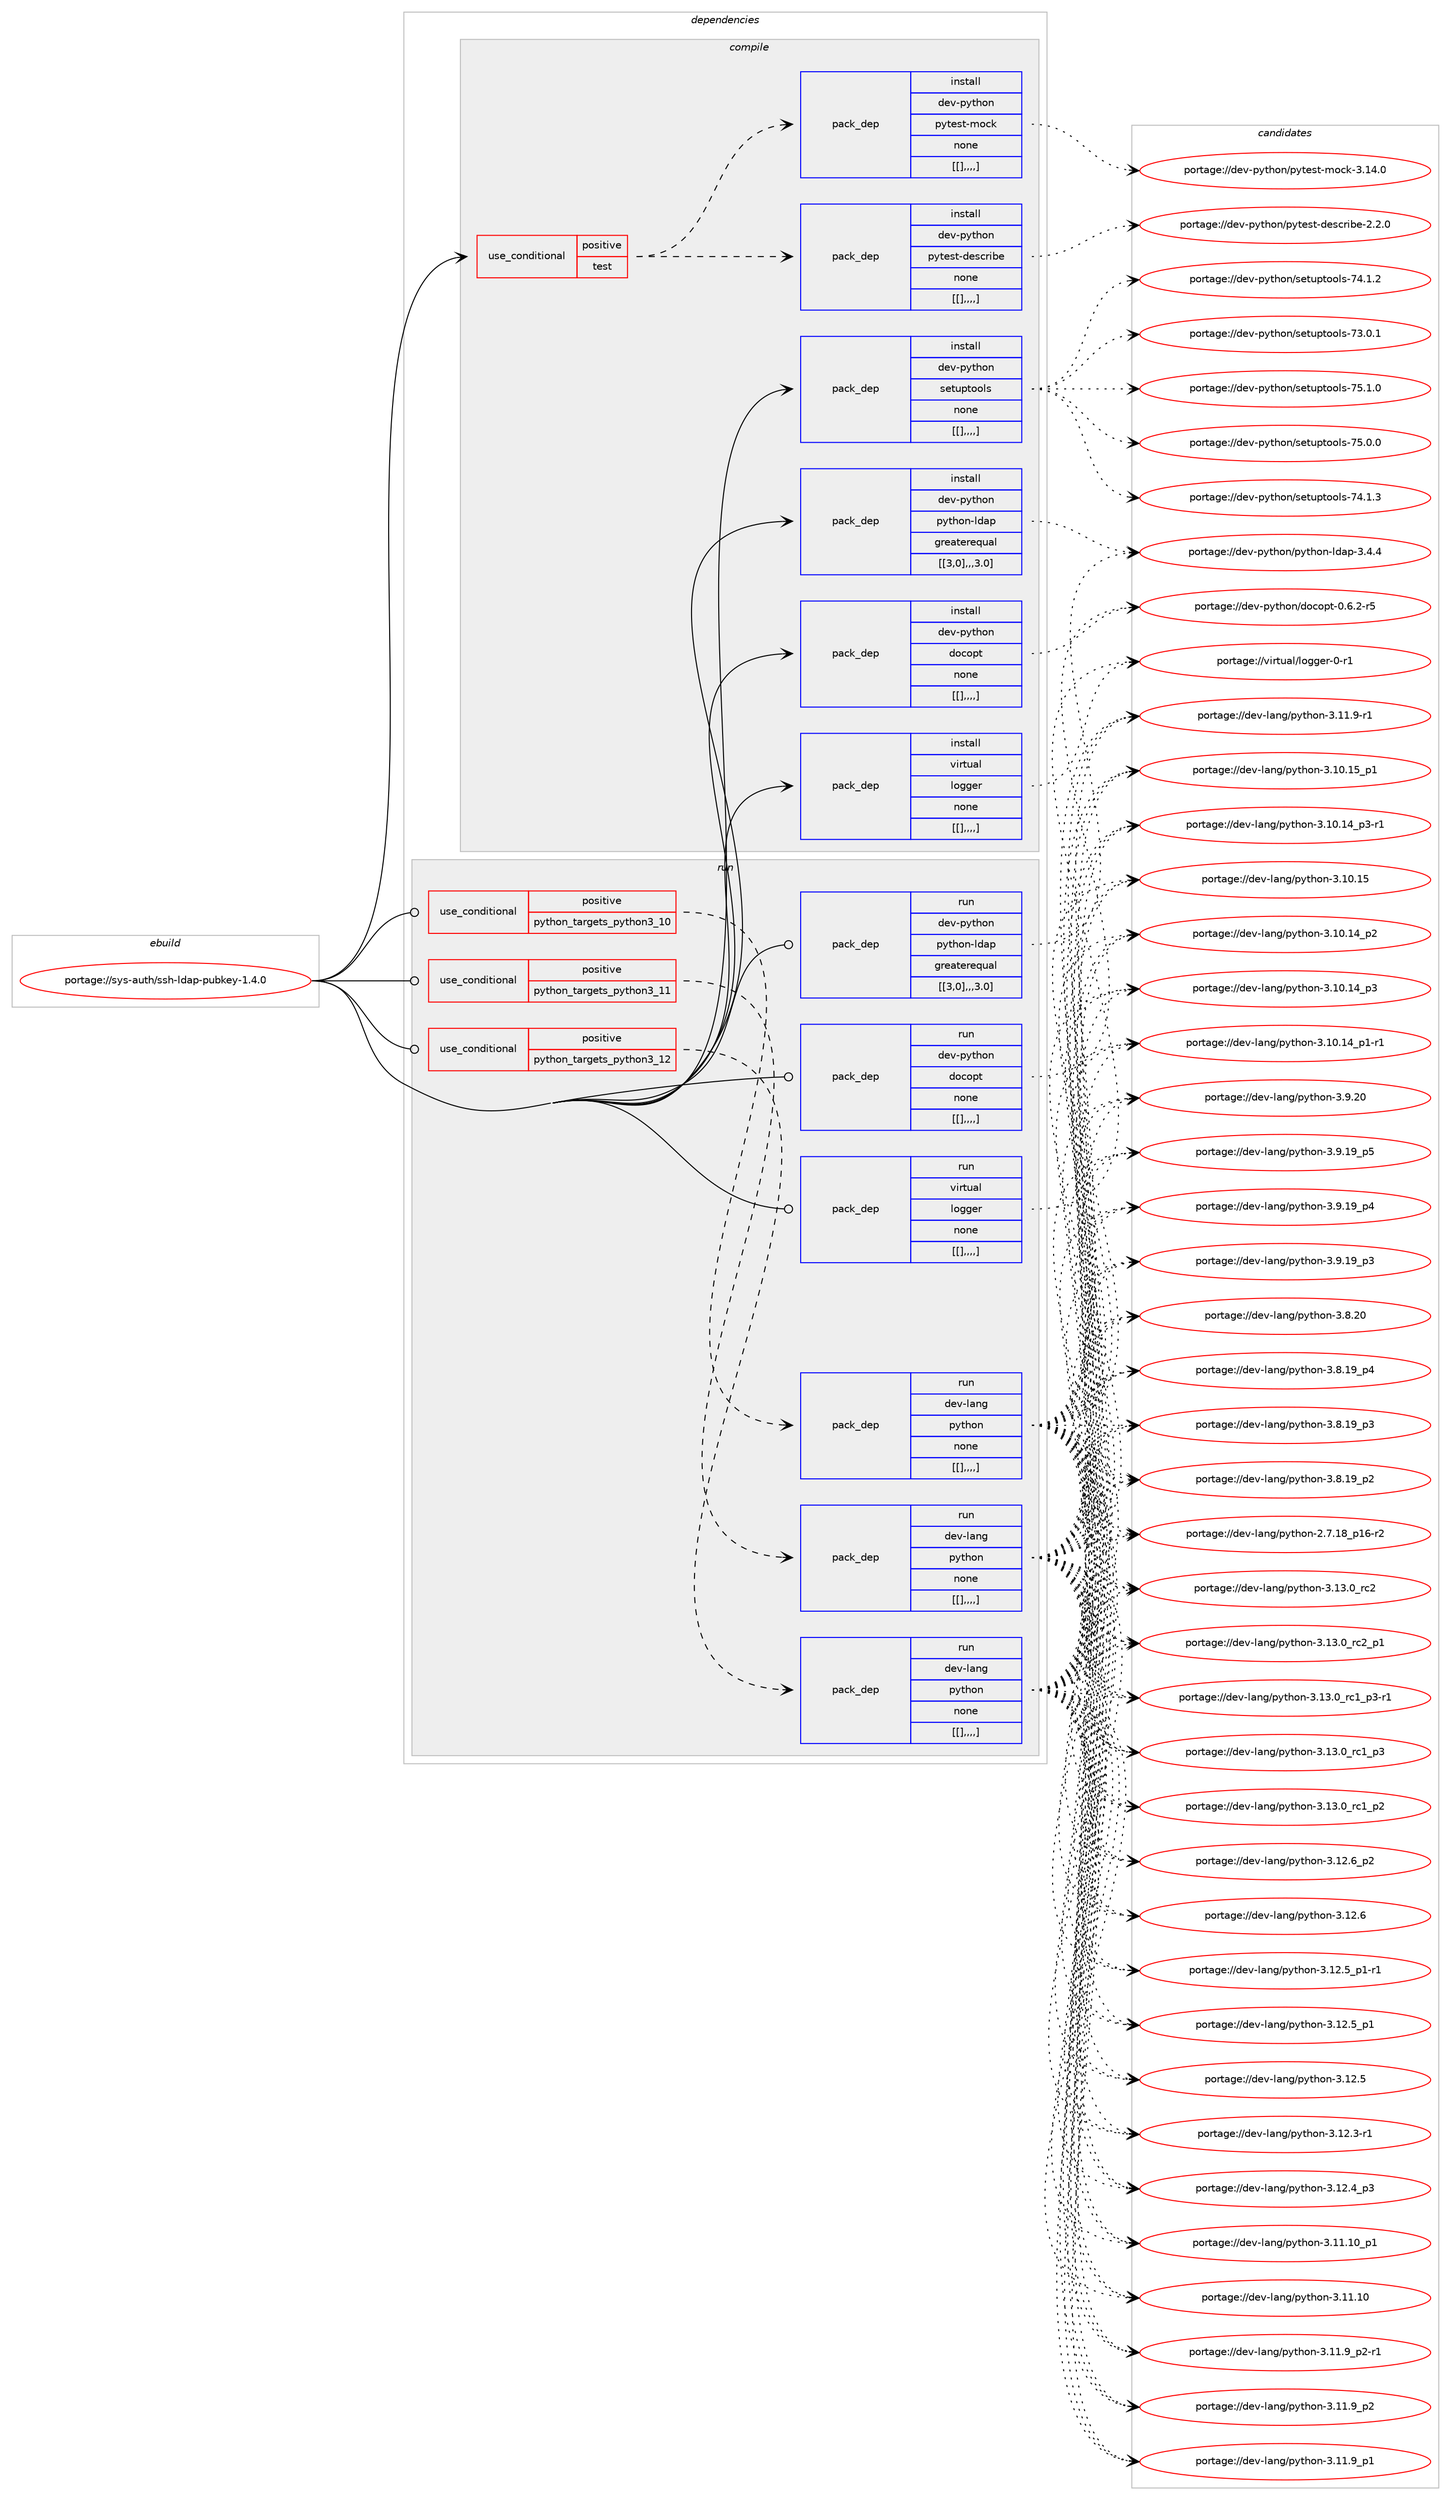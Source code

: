 digraph prolog {

# *************
# Graph options
# *************

newrank=true;
concentrate=true;
compound=true;
graph [rankdir=LR,fontname=Helvetica,fontsize=10,ranksep=1.5];#, ranksep=2.5, nodesep=0.2];
edge  [arrowhead=vee];
node  [fontname=Helvetica,fontsize=10];

# **********
# The ebuild
# **********

subgraph cluster_leftcol {
color=gray;
label=<<i>ebuild</i>>;
id [label="portage://sys-auth/ssh-ldap-pubkey-1.4.0", color=red, width=4, href="../sys-auth/ssh-ldap-pubkey-1.4.0.svg"];
}

# ****************
# The dependencies
# ****************

subgraph cluster_midcol {
color=gray;
label=<<i>dependencies</i>>;
subgraph cluster_compile {
fillcolor="#eeeeee";
style=filled;
label=<<i>compile</i>>;
subgraph cond8555 {
dependency22731 [label=<<TABLE BORDER="0" CELLBORDER="1" CELLSPACING="0" CELLPADDING="4"><TR><TD ROWSPAN="3" CELLPADDING="10">use_conditional</TD></TR><TR><TD>positive</TD></TR><TR><TD>test</TD></TR></TABLE>>, shape=none, color=red];
subgraph pack14112 {
dependency22732 [label=<<TABLE BORDER="0" CELLBORDER="1" CELLSPACING="0" CELLPADDING="4" WIDTH="220"><TR><TD ROWSPAN="6" CELLPADDING="30">pack_dep</TD></TR><TR><TD WIDTH="110">install</TD></TR><TR><TD>dev-python</TD></TR><TR><TD>pytest-describe</TD></TR><TR><TD>none</TD></TR><TR><TD>[[],,,,]</TD></TR></TABLE>>, shape=none, color=blue];
}
dependency22731:e -> dependency22732:w [weight=20,style="dashed",arrowhead="vee"];
subgraph pack14113 {
dependency22733 [label=<<TABLE BORDER="0" CELLBORDER="1" CELLSPACING="0" CELLPADDING="4" WIDTH="220"><TR><TD ROWSPAN="6" CELLPADDING="30">pack_dep</TD></TR><TR><TD WIDTH="110">install</TD></TR><TR><TD>dev-python</TD></TR><TR><TD>pytest-mock</TD></TR><TR><TD>none</TD></TR><TR><TD>[[],,,,]</TD></TR></TABLE>>, shape=none, color=blue];
}
dependency22731:e -> dependency22733:w [weight=20,style="dashed",arrowhead="vee"];
}
id:e -> dependency22731:w [weight=20,style="solid",arrowhead="vee"];
subgraph pack14114 {
dependency22734 [label=<<TABLE BORDER="0" CELLBORDER="1" CELLSPACING="0" CELLPADDING="4" WIDTH="220"><TR><TD ROWSPAN="6" CELLPADDING="30">pack_dep</TD></TR><TR><TD WIDTH="110">install</TD></TR><TR><TD>dev-python</TD></TR><TR><TD>docopt</TD></TR><TR><TD>none</TD></TR><TR><TD>[[],,,,]</TD></TR></TABLE>>, shape=none, color=blue];
}
id:e -> dependency22734:w [weight=20,style="solid",arrowhead="vee"];
subgraph pack14115 {
dependency22735 [label=<<TABLE BORDER="0" CELLBORDER="1" CELLSPACING="0" CELLPADDING="4" WIDTH="220"><TR><TD ROWSPAN="6" CELLPADDING="30">pack_dep</TD></TR><TR><TD WIDTH="110">install</TD></TR><TR><TD>dev-python</TD></TR><TR><TD>python-ldap</TD></TR><TR><TD>greaterequal</TD></TR><TR><TD>[[3,0],,,3.0]</TD></TR></TABLE>>, shape=none, color=blue];
}
id:e -> dependency22735:w [weight=20,style="solid",arrowhead="vee"];
subgraph pack14116 {
dependency22736 [label=<<TABLE BORDER="0" CELLBORDER="1" CELLSPACING="0" CELLPADDING="4" WIDTH="220"><TR><TD ROWSPAN="6" CELLPADDING="30">pack_dep</TD></TR><TR><TD WIDTH="110">install</TD></TR><TR><TD>dev-python</TD></TR><TR><TD>setuptools</TD></TR><TR><TD>none</TD></TR><TR><TD>[[],,,,]</TD></TR></TABLE>>, shape=none, color=blue];
}
id:e -> dependency22736:w [weight=20,style="solid",arrowhead="vee"];
subgraph pack14117 {
dependency22737 [label=<<TABLE BORDER="0" CELLBORDER="1" CELLSPACING="0" CELLPADDING="4" WIDTH="220"><TR><TD ROWSPAN="6" CELLPADDING="30">pack_dep</TD></TR><TR><TD WIDTH="110">install</TD></TR><TR><TD>virtual</TD></TR><TR><TD>logger</TD></TR><TR><TD>none</TD></TR><TR><TD>[[],,,,]</TD></TR></TABLE>>, shape=none, color=blue];
}
id:e -> dependency22737:w [weight=20,style="solid",arrowhead="vee"];
}
subgraph cluster_compileandrun {
fillcolor="#eeeeee";
style=filled;
label=<<i>compile and run</i>>;
}
subgraph cluster_run {
fillcolor="#eeeeee";
style=filled;
label=<<i>run</i>>;
subgraph cond8556 {
dependency22738 [label=<<TABLE BORDER="0" CELLBORDER="1" CELLSPACING="0" CELLPADDING="4"><TR><TD ROWSPAN="3" CELLPADDING="10">use_conditional</TD></TR><TR><TD>positive</TD></TR><TR><TD>python_targets_python3_10</TD></TR></TABLE>>, shape=none, color=red];
subgraph pack14118 {
dependency22739 [label=<<TABLE BORDER="0" CELLBORDER="1" CELLSPACING="0" CELLPADDING="4" WIDTH="220"><TR><TD ROWSPAN="6" CELLPADDING="30">pack_dep</TD></TR><TR><TD WIDTH="110">run</TD></TR><TR><TD>dev-lang</TD></TR><TR><TD>python</TD></TR><TR><TD>none</TD></TR><TR><TD>[[],,,,]</TD></TR></TABLE>>, shape=none, color=blue];
}
dependency22738:e -> dependency22739:w [weight=20,style="dashed",arrowhead="vee"];
}
id:e -> dependency22738:w [weight=20,style="solid",arrowhead="odot"];
subgraph cond8557 {
dependency22740 [label=<<TABLE BORDER="0" CELLBORDER="1" CELLSPACING="0" CELLPADDING="4"><TR><TD ROWSPAN="3" CELLPADDING="10">use_conditional</TD></TR><TR><TD>positive</TD></TR><TR><TD>python_targets_python3_11</TD></TR></TABLE>>, shape=none, color=red];
subgraph pack14119 {
dependency22741 [label=<<TABLE BORDER="0" CELLBORDER="1" CELLSPACING="0" CELLPADDING="4" WIDTH="220"><TR><TD ROWSPAN="6" CELLPADDING="30">pack_dep</TD></TR><TR><TD WIDTH="110">run</TD></TR><TR><TD>dev-lang</TD></TR><TR><TD>python</TD></TR><TR><TD>none</TD></TR><TR><TD>[[],,,,]</TD></TR></TABLE>>, shape=none, color=blue];
}
dependency22740:e -> dependency22741:w [weight=20,style="dashed",arrowhead="vee"];
}
id:e -> dependency22740:w [weight=20,style="solid",arrowhead="odot"];
subgraph cond8558 {
dependency22742 [label=<<TABLE BORDER="0" CELLBORDER="1" CELLSPACING="0" CELLPADDING="4"><TR><TD ROWSPAN="3" CELLPADDING="10">use_conditional</TD></TR><TR><TD>positive</TD></TR><TR><TD>python_targets_python3_12</TD></TR></TABLE>>, shape=none, color=red];
subgraph pack14120 {
dependency22743 [label=<<TABLE BORDER="0" CELLBORDER="1" CELLSPACING="0" CELLPADDING="4" WIDTH="220"><TR><TD ROWSPAN="6" CELLPADDING="30">pack_dep</TD></TR><TR><TD WIDTH="110">run</TD></TR><TR><TD>dev-lang</TD></TR><TR><TD>python</TD></TR><TR><TD>none</TD></TR><TR><TD>[[],,,,]</TD></TR></TABLE>>, shape=none, color=blue];
}
dependency22742:e -> dependency22743:w [weight=20,style="dashed",arrowhead="vee"];
}
id:e -> dependency22742:w [weight=20,style="solid",arrowhead="odot"];
subgraph pack14121 {
dependency22744 [label=<<TABLE BORDER="0" CELLBORDER="1" CELLSPACING="0" CELLPADDING="4" WIDTH="220"><TR><TD ROWSPAN="6" CELLPADDING="30">pack_dep</TD></TR><TR><TD WIDTH="110">run</TD></TR><TR><TD>dev-python</TD></TR><TR><TD>docopt</TD></TR><TR><TD>none</TD></TR><TR><TD>[[],,,,]</TD></TR></TABLE>>, shape=none, color=blue];
}
id:e -> dependency22744:w [weight=20,style="solid",arrowhead="odot"];
subgraph pack14122 {
dependency22745 [label=<<TABLE BORDER="0" CELLBORDER="1" CELLSPACING="0" CELLPADDING="4" WIDTH="220"><TR><TD ROWSPAN="6" CELLPADDING="30">pack_dep</TD></TR><TR><TD WIDTH="110">run</TD></TR><TR><TD>dev-python</TD></TR><TR><TD>python-ldap</TD></TR><TR><TD>greaterequal</TD></TR><TR><TD>[[3,0],,,3.0]</TD></TR></TABLE>>, shape=none, color=blue];
}
id:e -> dependency22745:w [weight=20,style="solid",arrowhead="odot"];
subgraph pack14123 {
dependency22746 [label=<<TABLE BORDER="0" CELLBORDER="1" CELLSPACING="0" CELLPADDING="4" WIDTH="220"><TR><TD ROWSPAN="6" CELLPADDING="30">pack_dep</TD></TR><TR><TD WIDTH="110">run</TD></TR><TR><TD>virtual</TD></TR><TR><TD>logger</TD></TR><TR><TD>none</TD></TR><TR><TD>[[],,,,]</TD></TR></TABLE>>, shape=none, color=blue];
}
id:e -> dependency22746:w [weight=20,style="solid",arrowhead="odot"];
}
}

# **************
# The candidates
# **************

subgraph cluster_choices {
rank=same;
color=gray;
label=<<i>candidates</i>>;

subgraph choice14112 {
color=black;
nodesep=1;
choice1001011184511212111610411111047112121116101115116451001011159911410598101455046504648 [label="portage://dev-python/pytest-describe-2.2.0", color=red, width=4,href="../dev-python/pytest-describe-2.2.0.svg"];
dependency22732:e -> choice1001011184511212111610411111047112121116101115116451001011159911410598101455046504648:w [style=dotted,weight="100"];
}
subgraph choice14113 {
color=black;
nodesep=1;
choice1001011184511212111610411111047112121116101115116451091119910745514649524648 [label="portage://dev-python/pytest-mock-3.14.0", color=red, width=4,href="../dev-python/pytest-mock-3.14.0.svg"];
dependency22733:e -> choice1001011184511212111610411111047112121116101115116451091119910745514649524648:w [style=dotted,weight="100"];
}
subgraph choice14114 {
color=black;
nodesep=1;
choice1001011184511212111610411111047100111991111121164548465446504511453 [label="portage://dev-python/docopt-0.6.2-r5", color=red, width=4,href="../dev-python/docopt-0.6.2-r5.svg"];
dependency22734:e -> choice1001011184511212111610411111047100111991111121164548465446504511453:w [style=dotted,weight="100"];
}
subgraph choice14115 {
color=black;
nodesep=1;
choice10010111845112121116104111110471121211161041111104510810097112455146524652 [label="portage://dev-python/python-ldap-3.4.4", color=red, width=4,href="../dev-python/python-ldap-3.4.4.svg"];
dependency22735:e -> choice10010111845112121116104111110471121211161041111104510810097112455146524652:w [style=dotted,weight="100"];
}
subgraph choice14116 {
color=black;
nodesep=1;
choice100101118451121211161041111104711510111611711211611111110811545555346494648 [label="portage://dev-python/setuptools-75.1.0", color=red, width=4,href="../dev-python/setuptools-75.1.0.svg"];
choice100101118451121211161041111104711510111611711211611111110811545555346484648 [label="portage://dev-python/setuptools-75.0.0", color=red, width=4,href="../dev-python/setuptools-75.0.0.svg"];
choice100101118451121211161041111104711510111611711211611111110811545555246494651 [label="portage://dev-python/setuptools-74.1.3", color=red, width=4,href="../dev-python/setuptools-74.1.3.svg"];
choice100101118451121211161041111104711510111611711211611111110811545555246494650 [label="portage://dev-python/setuptools-74.1.2", color=red, width=4,href="../dev-python/setuptools-74.1.2.svg"];
choice100101118451121211161041111104711510111611711211611111110811545555146484649 [label="portage://dev-python/setuptools-73.0.1", color=red, width=4,href="../dev-python/setuptools-73.0.1.svg"];
dependency22736:e -> choice100101118451121211161041111104711510111611711211611111110811545555346494648:w [style=dotted,weight="100"];
dependency22736:e -> choice100101118451121211161041111104711510111611711211611111110811545555346484648:w [style=dotted,weight="100"];
dependency22736:e -> choice100101118451121211161041111104711510111611711211611111110811545555246494651:w [style=dotted,weight="100"];
dependency22736:e -> choice100101118451121211161041111104711510111611711211611111110811545555246494650:w [style=dotted,weight="100"];
dependency22736:e -> choice100101118451121211161041111104711510111611711211611111110811545555146484649:w [style=dotted,weight="100"];
}
subgraph choice14117 {
color=black;
nodesep=1;
choice118105114116117971084710811110310310111445484511449 [label="portage://virtual/logger-0-r1", color=red, width=4,href="../virtual/logger-0-r1.svg"];
dependency22737:e -> choice118105114116117971084710811110310310111445484511449:w [style=dotted,weight="100"];
}
subgraph choice14118 {
color=black;
nodesep=1;
choice100101118451089711010347112121116104111110455146495146489511499509511249 [label="portage://dev-lang/python-3.13.0_rc2_p1", color=red, width=4,href="../dev-lang/python-3.13.0_rc2_p1.svg"];
choice10010111845108971101034711212111610411111045514649514648951149950 [label="portage://dev-lang/python-3.13.0_rc2", color=red, width=4,href="../dev-lang/python-3.13.0_rc2.svg"];
choice1001011184510897110103471121211161041111104551464951464895114994995112514511449 [label="portage://dev-lang/python-3.13.0_rc1_p3-r1", color=red, width=4,href="../dev-lang/python-3.13.0_rc1_p3-r1.svg"];
choice100101118451089711010347112121116104111110455146495146489511499499511251 [label="portage://dev-lang/python-3.13.0_rc1_p3", color=red, width=4,href="../dev-lang/python-3.13.0_rc1_p3.svg"];
choice100101118451089711010347112121116104111110455146495146489511499499511250 [label="portage://dev-lang/python-3.13.0_rc1_p2", color=red, width=4,href="../dev-lang/python-3.13.0_rc1_p2.svg"];
choice100101118451089711010347112121116104111110455146495046549511250 [label="portage://dev-lang/python-3.12.6_p2", color=red, width=4,href="../dev-lang/python-3.12.6_p2.svg"];
choice10010111845108971101034711212111610411111045514649504654 [label="portage://dev-lang/python-3.12.6", color=red, width=4,href="../dev-lang/python-3.12.6.svg"];
choice1001011184510897110103471121211161041111104551464950465395112494511449 [label="portage://dev-lang/python-3.12.5_p1-r1", color=red, width=4,href="../dev-lang/python-3.12.5_p1-r1.svg"];
choice100101118451089711010347112121116104111110455146495046539511249 [label="portage://dev-lang/python-3.12.5_p1", color=red, width=4,href="../dev-lang/python-3.12.5_p1.svg"];
choice10010111845108971101034711212111610411111045514649504653 [label="portage://dev-lang/python-3.12.5", color=red, width=4,href="../dev-lang/python-3.12.5.svg"];
choice100101118451089711010347112121116104111110455146495046529511251 [label="portage://dev-lang/python-3.12.4_p3", color=red, width=4,href="../dev-lang/python-3.12.4_p3.svg"];
choice100101118451089711010347112121116104111110455146495046514511449 [label="portage://dev-lang/python-3.12.3-r1", color=red, width=4,href="../dev-lang/python-3.12.3-r1.svg"];
choice10010111845108971101034711212111610411111045514649494649489511249 [label="portage://dev-lang/python-3.11.10_p1", color=red, width=4,href="../dev-lang/python-3.11.10_p1.svg"];
choice1001011184510897110103471121211161041111104551464949464948 [label="portage://dev-lang/python-3.11.10", color=red, width=4,href="../dev-lang/python-3.11.10.svg"];
choice1001011184510897110103471121211161041111104551464949465795112504511449 [label="portage://dev-lang/python-3.11.9_p2-r1", color=red, width=4,href="../dev-lang/python-3.11.9_p2-r1.svg"];
choice100101118451089711010347112121116104111110455146494946579511250 [label="portage://dev-lang/python-3.11.9_p2", color=red, width=4,href="../dev-lang/python-3.11.9_p2.svg"];
choice100101118451089711010347112121116104111110455146494946579511249 [label="portage://dev-lang/python-3.11.9_p1", color=red, width=4,href="../dev-lang/python-3.11.9_p1.svg"];
choice100101118451089711010347112121116104111110455146494946574511449 [label="portage://dev-lang/python-3.11.9-r1", color=red, width=4,href="../dev-lang/python-3.11.9-r1.svg"];
choice10010111845108971101034711212111610411111045514649484649539511249 [label="portage://dev-lang/python-3.10.15_p1", color=red, width=4,href="../dev-lang/python-3.10.15_p1.svg"];
choice1001011184510897110103471121211161041111104551464948464953 [label="portage://dev-lang/python-3.10.15", color=red, width=4,href="../dev-lang/python-3.10.15.svg"];
choice100101118451089711010347112121116104111110455146494846495295112514511449 [label="portage://dev-lang/python-3.10.14_p3-r1", color=red, width=4,href="../dev-lang/python-3.10.14_p3-r1.svg"];
choice10010111845108971101034711212111610411111045514649484649529511251 [label="portage://dev-lang/python-3.10.14_p3", color=red, width=4,href="../dev-lang/python-3.10.14_p3.svg"];
choice10010111845108971101034711212111610411111045514649484649529511250 [label="portage://dev-lang/python-3.10.14_p2", color=red, width=4,href="../dev-lang/python-3.10.14_p2.svg"];
choice100101118451089711010347112121116104111110455146494846495295112494511449 [label="portage://dev-lang/python-3.10.14_p1-r1", color=red, width=4,href="../dev-lang/python-3.10.14_p1-r1.svg"];
choice10010111845108971101034711212111610411111045514657465048 [label="portage://dev-lang/python-3.9.20", color=red, width=4,href="../dev-lang/python-3.9.20.svg"];
choice100101118451089711010347112121116104111110455146574649579511253 [label="portage://dev-lang/python-3.9.19_p5", color=red, width=4,href="../dev-lang/python-3.9.19_p5.svg"];
choice100101118451089711010347112121116104111110455146574649579511252 [label="portage://dev-lang/python-3.9.19_p4", color=red, width=4,href="../dev-lang/python-3.9.19_p4.svg"];
choice100101118451089711010347112121116104111110455146574649579511251 [label="portage://dev-lang/python-3.9.19_p3", color=red, width=4,href="../dev-lang/python-3.9.19_p3.svg"];
choice10010111845108971101034711212111610411111045514656465048 [label="portage://dev-lang/python-3.8.20", color=red, width=4,href="../dev-lang/python-3.8.20.svg"];
choice100101118451089711010347112121116104111110455146564649579511252 [label="portage://dev-lang/python-3.8.19_p4", color=red, width=4,href="../dev-lang/python-3.8.19_p4.svg"];
choice100101118451089711010347112121116104111110455146564649579511251 [label="portage://dev-lang/python-3.8.19_p3", color=red, width=4,href="../dev-lang/python-3.8.19_p3.svg"];
choice100101118451089711010347112121116104111110455146564649579511250 [label="portage://dev-lang/python-3.8.19_p2", color=red, width=4,href="../dev-lang/python-3.8.19_p2.svg"];
choice100101118451089711010347112121116104111110455046554649569511249544511450 [label="portage://dev-lang/python-2.7.18_p16-r2", color=red, width=4,href="../dev-lang/python-2.7.18_p16-r2.svg"];
dependency22739:e -> choice100101118451089711010347112121116104111110455146495146489511499509511249:w [style=dotted,weight="100"];
dependency22739:e -> choice10010111845108971101034711212111610411111045514649514648951149950:w [style=dotted,weight="100"];
dependency22739:e -> choice1001011184510897110103471121211161041111104551464951464895114994995112514511449:w [style=dotted,weight="100"];
dependency22739:e -> choice100101118451089711010347112121116104111110455146495146489511499499511251:w [style=dotted,weight="100"];
dependency22739:e -> choice100101118451089711010347112121116104111110455146495146489511499499511250:w [style=dotted,weight="100"];
dependency22739:e -> choice100101118451089711010347112121116104111110455146495046549511250:w [style=dotted,weight="100"];
dependency22739:e -> choice10010111845108971101034711212111610411111045514649504654:w [style=dotted,weight="100"];
dependency22739:e -> choice1001011184510897110103471121211161041111104551464950465395112494511449:w [style=dotted,weight="100"];
dependency22739:e -> choice100101118451089711010347112121116104111110455146495046539511249:w [style=dotted,weight="100"];
dependency22739:e -> choice10010111845108971101034711212111610411111045514649504653:w [style=dotted,weight="100"];
dependency22739:e -> choice100101118451089711010347112121116104111110455146495046529511251:w [style=dotted,weight="100"];
dependency22739:e -> choice100101118451089711010347112121116104111110455146495046514511449:w [style=dotted,weight="100"];
dependency22739:e -> choice10010111845108971101034711212111610411111045514649494649489511249:w [style=dotted,weight="100"];
dependency22739:e -> choice1001011184510897110103471121211161041111104551464949464948:w [style=dotted,weight="100"];
dependency22739:e -> choice1001011184510897110103471121211161041111104551464949465795112504511449:w [style=dotted,weight="100"];
dependency22739:e -> choice100101118451089711010347112121116104111110455146494946579511250:w [style=dotted,weight="100"];
dependency22739:e -> choice100101118451089711010347112121116104111110455146494946579511249:w [style=dotted,weight="100"];
dependency22739:e -> choice100101118451089711010347112121116104111110455146494946574511449:w [style=dotted,weight="100"];
dependency22739:e -> choice10010111845108971101034711212111610411111045514649484649539511249:w [style=dotted,weight="100"];
dependency22739:e -> choice1001011184510897110103471121211161041111104551464948464953:w [style=dotted,weight="100"];
dependency22739:e -> choice100101118451089711010347112121116104111110455146494846495295112514511449:w [style=dotted,weight="100"];
dependency22739:e -> choice10010111845108971101034711212111610411111045514649484649529511251:w [style=dotted,weight="100"];
dependency22739:e -> choice10010111845108971101034711212111610411111045514649484649529511250:w [style=dotted,weight="100"];
dependency22739:e -> choice100101118451089711010347112121116104111110455146494846495295112494511449:w [style=dotted,weight="100"];
dependency22739:e -> choice10010111845108971101034711212111610411111045514657465048:w [style=dotted,weight="100"];
dependency22739:e -> choice100101118451089711010347112121116104111110455146574649579511253:w [style=dotted,weight="100"];
dependency22739:e -> choice100101118451089711010347112121116104111110455146574649579511252:w [style=dotted,weight="100"];
dependency22739:e -> choice100101118451089711010347112121116104111110455146574649579511251:w [style=dotted,weight="100"];
dependency22739:e -> choice10010111845108971101034711212111610411111045514656465048:w [style=dotted,weight="100"];
dependency22739:e -> choice100101118451089711010347112121116104111110455146564649579511252:w [style=dotted,weight="100"];
dependency22739:e -> choice100101118451089711010347112121116104111110455146564649579511251:w [style=dotted,weight="100"];
dependency22739:e -> choice100101118451089711010347112121116104111110455146564649579511250:w [style=dotted,weight="100"];
dependency22739:e -> choice100101118451089711010347112121116104111110455046554649569511249544511450:w [style=dotted,weight="100"];
}
subgraph choice14119 {
color=black;
nodesep=1;
choice100101118451089711010347112121116104111110455146495146489511499509511249 [label="portage://dev-lang/python-3.13.0_rc2_p1", color=red, width=4,href="../dev-lang/python-3.13.0_rc2_p1.svg"];
choice10010111845108971101034711212111610411111045514649514648951149950 [label="portage://dev-lang/python-3.13.0_rc2", color=red, width=4,href="../dev-lang/python-3.13.0_rc2.svg"];
choice1001011184510897110103471121211161041111104551464951464895114994995112514511449 [label="portage://dev-lang/python-3.13.0_rc1_p3-r1", color=red, width=4,href="../dev-lang/python-3.13.0_rc1_p3-r1.svg"];
choice100101118451089711010347112121116104111110455146495146489511499499511251 [label="portage://dev-lang/python-3.13.0_rc1_p3", color=red, width=4,href="../dev-lang/python-3.13.0_rc1_p3.svg"];
choice100101118451089711010347112121116104111110455146495146489511499499511250 [label="portage://dev-lang/python-3.13.0_rc1_p2", color=red, width=4,href="../dev-lang/python-3.13.0_rc1_p2.svg"];
choice100101118451089711010347112121116104111110455146495046549511250 [label="portage://dev-lang/python-3.12.6_p2", color=red, width=4,href="../dev-lang/python-3.12.6_p2.svg"];
choice10010111845108971101034711212111610411111045514649504654 [label="portage://dev-lang/python-3.12.6", color=red, width=4,href="../dev-lang/python-3.12.6.svg"];
choice1001011184510897110103471121211161041111104551464950465395112494511449 [label="portage://dev-lang/python-3.12.5_p1-r1", color=red, width=4,href="../dev-lang/python-3.12.5_p1-r1.svg"];
choice100101118451089711010347112121116104111110455146495046539511249 [label="portage://dev-lang/python-3.12.5_p1", color=red, width=4,href="../dev-lang/python-3.12.5_p1.svg"];
choice10010111845108971101034711212111610411111045514649504653 [label="portage://dev-lang/python-3.12.5", color=red, width=4,href="../dev-lang/python-3.12.5.svg"];
choice100101118451089711010347112121116104111110455146495046529511251 [label="portage://dev-lang/python-3.12.4_p3", color=red, width=4,href="../dev-lang/python-3.12.4_p3.svg"];
choice100101118451089711010347112121116104111110455146495046514511449 [label="portage://dev-lang/python-3.12.3-r1", color=red, width=4,href="../dev-lang/python-3.12.3-r1.svg"];
choice10010111845108971101034711212111610411111045514649494649489511249 [label="portage://dev-lang/python-3.11.10_p1", color=red, width=4,href="../dev-lang/python-3.11.10_p1.svg"];
choice1001011184510897110103471121211161041111104551464949464948 [label="portage://dev-lang/python-3.11.10", color=red, width=4,href="../dev-lang/python-3.11.10.svg"];
choice1001011184510897110103471121211161041111104551464949465795112504511449 [label="portage://dev-lang/python-3.11.9_p2-r1", color=red, width=4,href="../dev-lang/python-3.11.9_p2-r1.svg"];
choice100101118451089711010347112121116104111110455146494946579511250 [label="portage://dev-lang/python-3.11.9_p2", color=red, width=4,href="../dev-lang/python-3.11.9_p2.svg"];
choice100101118451089711010347112121116104111110455146494946579511249 [label="portage://dev-lang/python-3.11.9_p1", color=red, width=4,href="../dev-lang/python-3.11.9_p1.svg"];
choice100101118451089711010347112121116104111110455146494946574511449 [label="portage://dev-lang/python-3.11.9-r1", color=red, width=4,href="../dev-lang/python-3.11.9-r1.svg"];
choice10010111845108971101034711212111610411111045514649484649539511249 [label="portage://dev-lang/python-3.10.15_p1", color=red, width=4,href="../dev-lang/python-3.10.15_p1.svg"];
choice1001011184510897110103471121211161041111104551464948464953 [label="portage://dev-lang/python-3.10.15", color=red, width=4,href="../dev-lang/python-3.10.15.svg"];
choice100101118451089711010347112121116104111110455146494846495295112514511449 [label="portage://dev-lang/python-3.10.14_p3-r1", color=red, width=4,href="../dev-lang/python-3.10.14_p3-r1.svg"];
choice10010111845108971101034711212111610411111045514649484649529511251 [label="portage://dev-lang/python-3.10.14_p3", color=red, width=4,href="../dev-lang/python-3.10.14_p3.svg"];
choice10010111845108971101034711212111610411111045514649484649529511250 [label="portage://dev-lang/python-3.10.14_p2", color=red, width=4,href="../dev-lang/python-3.10.14_p2.svg"];
choice100101118451089711010347112121116104111110455146494846495295112494511449 [label="portage://dev-lang/python-3.10.14_p1-r1", color=red, width=4,href="../dev-lang/python-3.10.14_p1-r1.svg"];
choice10010111845108971101034711212111610411111045514657465048 [label="portage://dev-lang/python-3.9.20", color=red, width=4,href="../dev-lang/python-3.9.20.svg"];
choice100101118451089711010347112121116104111110455146574649579511253 [label="portage://dev-lang/python-3.9.19_p5", color=red, width=4,href="../dev-lang/python-3.9.19_p5.svg"];
choice100101118451089711010347112121116104111110455146574649579511252 [label="portage://dev-lang/python-3.9.19_p4", color=red, width=4,href="../dev-lang/python-3.9.19_p4.svg"];
choice100101118451089711010347112121116104111110455146574649579511251 [label="portage://dev-lang/python-3.9.19_p3", color=red, width=4,href="../dev-lang/python-3.9.19_p3.svg"];
choice10010111845108971101034711212111610411111045514656465048 [label="portage://dev-lang/python-3.8.20", color=red, width=4,href="../dev-lang/python-3.8.20.svg"];
choice100101118451089711010347112121116104111110455146564649579511252 [label="portage://dev-lang/python-3.8.19_p4", color=red, width=4,href="../dev-lang/python-3.8.19_p4.svg"];
choice100101118451089711010347112121116104111110455146564649579511251 [label="portage://dev-lang/python-3.8.19_p3", color=red, width=4,href="../dev-lang/python-3.8.19_p3.svg"];
choice100101118451089711010347112121116104111110455146564649579511250 [label="portage://dev-lang/python-3.8.19_p2", color=red, width=4,href="../dev-lang/python-3.8.19_p2.svg"];
choice100101118451089711010347112121116104111110455046554649569511249544511450 [label="portage://dev-lang/python-2.7.18_p16-r2", color=red, width=4,href="../dev-lang/python-2.7.18_p16-r2.svg"];
dependency22741:e -> choice100101118451089711010347112121116104111110455146495146489511499509511249:w [style=dotted,weight="100"];
dependency22741:e -> choice10010111845108971101034711212111610411111045514649514648951149950:w [style=dotted,weight="100"];
dependency22741:e -> choice1001011184510897110103471121211161041111104551464951464895114994995112514511449:w [style=dotted,weight="100"];
dependency22741:e -> choice100101118451089711010347112121116104111110455146495146489511499499511251:w [style=dotted,weight="100"];
dependency22741:e -> choice100101118451089711010347112121116104111110455146495146489511499499511250:w [style=dotted,weight="100"];
dependency22741:e -> choice100101118451089711010347112121116104111110455146495046549511250:w [style=dotted,weight="100"];
dependency22741:e -> choice10010111845108971101034711212111610411111045514649504654:w [style=dotted,weight="100"];
dependency22741:e -> choice1001011184510897110103471121211161041111104551464950465395112494511449:w [style=dotted,weight="100"];
dependency22741:e -> choice100101118451089711010347112121116104111110455146495046539511249:w [style=dotted,weight="100"];
dependency22741:e -> choice10010111845108971101034711212111610411111045514649504653:w [style=dotted,weight="100"];
dependency22741:e -> choice100101118451089711010347112121116104111110455146495046529511251:w [style=dotted,weight="100"];
dependency22741:e -> choice100101118451089711010347112121116104111110455146495046514511449:w [style=dotted,weight="100"];
dependency22741:e -> choice10010111845108971101034711212111610411111045514649494649489511249:w [style=dotted,weight="100"];
dependency22741:e -> choice1001011184510897110103471121211161041111104551464949464948:w [style=dotted,weight="100"];
dependency22741:e -> choice1001011184510897110103471121211161041111104551464949465795112504511449:w [style=dotted,weight="100"];
dependency22741:e -> choice100101118451089711010347112121116104111110455146494946579511250:w [style=dotted,weight="100"];
dependency22741:e -> choice100101118451089711010347112121116104111110455146494946579511249:w [style=dotted,weight="100"];
dependency22741:e -> choice100101118451089711010347112121116104111110455146494946574511449:w [style=dotted,weight="100"];
dependency22741:e -> choice10010111845108971101034711212111610411111045514649484649539511249:w [style=dotted,weight="100"];
dependency22741:e -> choice1001011184510897110103471121211161041111104551464948464953:w [style=dotted,weight="100"];
dependency22741:e -> choice100101118451089711010347112121116104111110455146494846495295112514511449:w [style=dotted,weight="100"];
dependency22741:e -> choice10010111845108971101034711212111610411111045514649484649529511251:w [style=dotted,weight="100"];
dependency22741:e -> choice10010111845108971101034711212111610411111045514649484649529511250:w [style=dotted,weight="100"];
dependency22741:e -> choice100101118451089711010347112121116104111110455146494846495295112494511449:w [style=dotted,weight="100"];
dependency22741:e -> choice10010111845108971101034711212111610411111045514657465048:w [style=dotted,weight="100"];
dependency22741:e -> choice100101118451089711010347112121116104111110455146574649579511253:w [style=dotted,weight="100"];
dependency22741:e -> choice100101118451089711010347112121116104111110455146574649579511252:w [style=dotted,weight="100"];
dependency22741:e -> choice100101118451089711010347112121116104111110455146574649579511251:w [style=dotted,weight="100"];
dependency22741:e -> choice10010111845108971101034711212111610411111045514656465048:w [style=dotted,weight="100"];
dependency22741:e -> choice100101118451089711010347112121116104111110455146564649579511252:w [style=dotted,weight="100"];
dependency22741:e -> choice100101118451089711010347112121116104111110455146564649579511251:w [style=dotted,weight="100"];
dependency22741:e -> choice100101118451089711010347112121116104111110455146564649579511250:w [style=dotted,weight="100"];
dependency22741:e -> choice100101118451089711010347112121116104111110455046554649569511249544511450:w [style=dotted,weight="100"];
}
subgraph choice14120 {
color=black;
nodesep=1;
choice100101118451089711010347112121116104111110455146495146489511499509511249 [label="portage://dev-lang/python-3.13.0_rc2_p1", color=red, width=4,href="../dev-lang/python-3.13.0_rc2_p1.svg"];
choice10010111845108971101034711212111610411111045514649514648951149950 [label="portage://dev-lang/python-3.13.0_rc2", color=red, width=4,href="../dev-lang/python-3.13.0_rc2.svg"];
choice1001011184510897110103471121211161041111104551464951464895114994995112514511449 [label="portage://dev-lang/python-3.13.0_rc1_p3-r1", color=red, width=4,href="../dev-lang/python-3.13.0_rc1_p3-r1.svg"];
choice100101118451089711010347112121116104111110455146495146489511499499511251 [label="portage://dev-lang/python-3.13.0_rc1_p3", color=red, width=4,href="../dev-lang/python-3.13.0_rc1_p3.svg"];
choice100101118451089711010347112121116104111110455146495146489511499499511250 [label="portage://dev-lang/python-3.13.0_rc1_p2", color=red, width=4,href="../dev-lang/python-3.13.0_rc1_p2.svg"];
choice100101118451089711010347112121116104111110455146495046549511250 [label="portage://dev-lang/python-3.12.6_p2", color=red, width=4,href="../dev-lang/python-3.12.6_p2.svg"];
choice10010111845108971101034711212111610411111045514649504654 [label="portage://dev-lang/python-3.12.6", color=red, width=4,href="../dev-lang/python-3.12.6.svg"];
choice1001011184510897110103471121211161041111104551464950465395112494511449 [label="portage://dev-lang/python-3.12.5_p1-r1", color=red, width=4,href="../dev-lang/python-3.12.5_p1-r1.svg"];
choice100101118451089711010347112121116104111110455146495046539511249 [label="portage://dev-lang/python-3.12.5_p1", color=red, width=4,href="../dev-lang/python-3.12.5_p1.svg"];
choice10010111845108971101034711212111610411111045514649504653 [label="portage://dev-lang/python-3.12.5", color=red, width=4,href="../dev-lang/python-3.12.5.svg"];
choice100101118451089711010347112121116104111110455146495046529511251 [label="portage://dev-lang/python-3.12.4_p3", color=red, width=4,href="../dev-lang/python-3.12.4_p3.svg"];
choice100101118451089711010347112121116104111110455146495046514511449 [label="portage://dev-lang/python-3.12.3-r1", color=red, width=4,href="../dev-lang/python-3.12.3-r1.svg"];
choice10010111845108971101034711212111610411111045514649494649489511249 [label="portage://dev-lang/python-3.11.10_p1", color=red, width=4,href="../dev-lang/python-3.11.10_p1.svg"];
choice1001011184510897110103471121211161041111104551464949464948 [label="portage://dev-lang/python-3.11.10", color=red, width=4,href="../dev-lang/python-3.11.10.svg"];
choice1001011184510897110103471121211161041111104551464949465795112504511449 [label="portage://dev-lang/python-3.11.9_p2-r1", color=red, width=4,href="../dev-lang/python-3.11.9_p2-r1.svg"];
choice100101118451089711010347112121116104111110455146494946579511250 [label="portage://dev-lang/python-3.11.9_p2", color=red, width=4,href="../dev-lang/python-3.11.9_p2.svg"];
choice100101118451089711010347112121116104111110455146494946579511249 [label="portage://dev-lang/python-3.11.9_p1", color=red, width=4,href="../dev-lang/python-3.11.9_p1.svg"];
choice100101118451089711010347112121116104111110455146494946574511449 [label="portage://dev-lang/python-3.11.9-r1", color=red, width=4,href="../dev-lang/python-3.11.9-r1.svg"];
choice10010111845108971101034711212111610411111045514649484649539511249 [label="portage://dev-lang/python-3.10.15_p1", color=red, width=4,href="../dev-lang/python-3.10.15_p1.svg"];
choice1001011184510897110103471121211161041111104551464948464953 [label="portage://dev-lang/python-3.10.15", color=red, width=4,href="../dev-lang/python-3.10.15.svg"];
choice100101118451089711010347112121116104111110455146494846495295112514511449 [label="portage://dev-lang/python-3.10.14_p3-r1", color=red, width=4,href="../dev-lang/python-3.10.14_p3-r1.svg"];
choice10010111845108971101034711212111610411111045514649484649529511251 [label="portage://dev-lang/python-3.10.14_p3", color=red, width=4,href="../dev-lang/python-3.10.14_p3.svg"];
choice10010111845108971101034711212111610411111045514649484649529511250 [label="portage://dev-lang/python-3.10.14_p2", color=red, width=4,href="../dev-lang/python-3.10.14_p2.svg"];
choice100101118451089711010347112121116104111110455146494846495295112494511449 [label="portage://dev-lang/python-3.10.14_p1-r1", color=red, width=4,href="../dev-lang/python-3.10.14_p1-r1.svg"];
choice10010111845108971101034711212111610411111045514657465048 [label="portage://dev-lang/python-3.9.20", color=red, width=4,href="../dev-lang/python-3.9.20.svg"];
choice100101118451089711010347112121116104111110455146574649579511253 [label="portage://dev-lang/python-3.9.19_p5", color=red, width=4,href="../dev-lang/python-3.9.19_p5.svg"];
choice100101118451089711010347112121116104111110455146574649579511252 [label="portage://dev-lang/python-3.9.19_p4", color=red, width=4,href="../dev-lang/python-3.9.19_p4.svg"];
choice100101118451089711010347112121116104111110455146574649579511251 [label="portage://dev-lang/python-3.9.19_p3", color=red, width=4,href="../dev-lang/python-3.9.19_p3.svg"];
choice10010111845108971101034711212111610411111045514656465048 [label="portage://dev-lang/python-3.8.20", color=red, width=4,href="../dev-lang/python-3.8.20.svg"];
choice100101118451089711010347112121116104111110455146564649579511252 [label="portage://dev-lang/python-3.8.19_p4", color=red, width=4,href="../dev-lang/python-3.8.19_p4.svg"];
choice100101118451089711010347112121116104111110455146564649579511251 [label="portage://dev-lang/python-3.8.19_p3", color=red, width=4,href="../dev-lang/python-3.8.19_p3.svg"];
choice100101118451089711010347112121116104111110455146564649579511250 [label="portage://dev-lang/python-3.8.19_p2", color=red, width=4,href="../dev-lang/python-3.8.19_p2.svg"];
choice100101118451089711010347112121116104111110455046554649569511249544511450 [label="portage://dev-lang/python-2.7.18_p16-r2", color=red, width=4,href="../dev-lang/python-2.7.18_p16-r2.svg"];
dependency22743:e -> choice100101118451089711010347112121116104111110455146495146489511499509511249:w [style=dotted,weight="100"];
dependency22743:e -> choice10010111845108971101034711212111610411111045514649514648951149950:w [style=dotted,weight="100"];
dependency22743:e -> choice1001011184510897110103471121211161041111104551464951464895114994995112514511449:w [style=dotted,weight="100"];
dependency22743:e -> choice100101118451089711010347112121116104111110455146495146489511499499511251:w [style=dotted,weight="100"];
dependency22743:e -> choice100101118451089711010347112121116104111110455146495146489511499499511250:w [style=dotted,weight="100"];
dependency22743:e -> choice100101118451089711010347112121116104111110455146495046549511250:w [style=dotted,weight="100"];
dependency22743:e -> choice10010111845108971101034711212111610411111045514649504654:w [style=dotted,weight="100"];
dependency22743:e -> choice1001011184510897110103471121211161041111104551464950465395112494511449:w [style=dotted,weight="100"];
dependency22743:e -> choice100101118451089711010347112121116104111110455146495046539511249:w [style=dotted,weight="100"];
dependency22743:e -> choice10010111845108971101034711212111610411111045514649504653:w [style=dotted,weight="100"];
dependency22743:e -> choice100101118451089711010347112121116104111110455146495046529511251:w [style=dotted,weight="100"];
dependency22743:e -> choice100101118451089711010347112121116104111110455146495046514511449:w [style=dotted,weight="100"];
dependency22743:e -> choice10010111845108971101034711212111610411111045514649494649489511249:w [style=dotted,weight="100"];
dependency22743:e -> choice1001011184510897110103471121211161041111104551464949464948:w [style=dotted,weight="100"];
dependency22743:e -> choice1001011184510897110103471121211161041111104551464949465795112504511449:w [style=dotted,weight="100"];
dependency22743:e -> choice100101118451089711010347112121116104111110455146494946579511250:w [style=dotted,weight="100"];
dependency22743:e -> choice100101118451089711010347112121116104111110455146494946579511249:w [style=dotted,weight="100"];
dependency22743:e -> choice100101118451089711010347112121116104111110455146494946574511449:w [style=dotted,weight="100"];
dependency22743:e -> choice10010111845108971101034711212111610411111045514649484649539511249:w [style=dotted,weight="100"];
dependency22743:e -> choice1001011184510897110103471121211161041111104551464948464953:w [style=dotted,weight="100"];
dependency22743:e -> choice100101118451089711010347112121116104111110455146494846495295112514511449:w [style=dotted,weight="100"];
dependency22743:e -> choice10010111845108971101034711212111610411111045514649484649529511251:w [style=dotted,weight="100"];
dependency22743:e -> choice10010111845108971101034711212111610411111045514649484649529511250:w [style=dotted,weight="100"];
dependency22743:e -> choice100101118451089711010347112121116104111110455146494846495295112494511449:w [style=dotted,weight="100"];
dependency22743:e -> choice10010111845108971101034711212111610411111045514657465048:w [style=dotted,weight="100"];
dependency22743:e -> choice100101118451089711010347112121116104111110455146574649579511253:w [style=dotted,weight="100"];
dependency22743:e -> choice100101118451089711010347112121116104111110455146574649579511252:w [style=dotted,weight="100"];
dependency22743:e -> choice100101118451089711010347112121116104111110455146574649579511251:w [style=dotted,weight="100"];
dependency22743:e -> choice10010111845108971101034711212111610411111045514656465048:w [style=dotted,weight="100"];
dependency22743:e -> choice100101118451089711010347112121116104111110455146564649579511252:w [style=dotted,weight="100"];
dependency22743:e -> choice100101118451089711010347112121116104111110455146564649579511251:w [style=dotted,weight="100"];
dependency22743:e -> choice100101118451089711010347112121116104111110455146564649579511250:w [style=dotted,weight="100"];
dependency22743:e -> choice100101118451089711010347112121116104111110455046554649569511249544511450:w [style=dotted,weight="100"];
}
subgraph choice14121 {
color=black;
nodesep=1;
choice1001011184511212111610411111047100111991111121164548465446504511453 [label="portage://dev-python/docopt-0.6.2-r5", color=red, width=4,href="../dev-python/docopt-0.6.2-r5.svg"];
dependency22744:e -> choice1001011184511212111610411111047100111991111121164548465446504511453:w [style=dotted,weight="100"];
}
subgraph choice14122 {
color=black;
nodesep=1;
choice10010111845112121116104111110471121211161041111104510810097112455146524652 [label="portage://dev-python/python-ldap-3.4.4", color=red, width=4,href="../dev-python/python-ldap-3.4.4.svg"];
dependency22745:e -> choice10010111845112121116104111110471121211161041111104510810097112455146524652:w [style=dotted,weight="100"];
}
subgraph choice14123 {
color=black;
nodesep=1;
choice118105114116117971084710811110310310111445484511449 [label="portage://virtual/logger-0-r1", color=red, width=4,href="../virtual/logger-0-r1.svg"];
dependency22746:e -> choice118105114116117971084710811110310310111445484511449:w [style=dotted,weight="100"];
}
}

}
